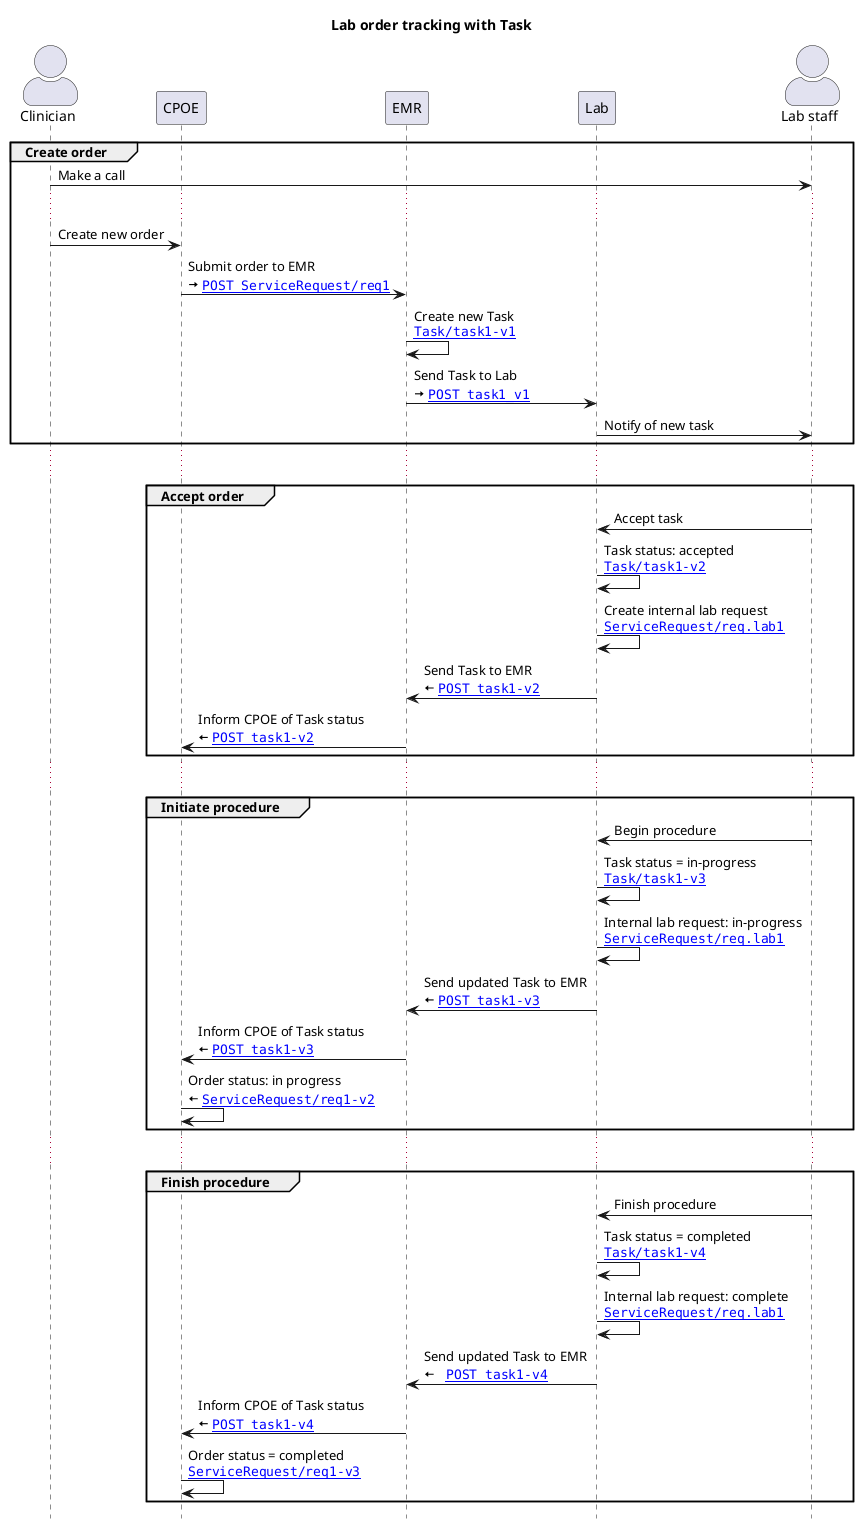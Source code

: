 @startuml
hide footbox
skinparam actorStyle awesome

Title Lab order tracking with Task

actor "Clinician" as Clin
participant "CPOE" as CPOE
participant "EMR" as EMR
participant "Lab" as LAB
actor "Lab staff" as LabMan
    

group Create order
Clin -> LabMan : Make a call
...
Clin -> CPOE : Create new order

CPOE -> EMR : Submit order to EMR \n<&arrow-right> <font:monospaced>[[{/ServiceDefinition?intent=instance-order?combo-date=ltDDDD-MM-YY} POST ServiceRequest/req1]]

EMR -> EMR : Create new Task \n<font:monospaced>[[{/Task/task1} Task/task1-v1]]

EMR -> LAB : Send Task to Lab \n<&arrow-right> <font:monospaced>[[{/Task/task1_v1} POST task1_v1]]

LAB -> LabMan : Notify of new task
end
...
group Accept order
LabMan -> LAB : Accept task

LAB -> LAB : Task status: accepted \n<font:monospaced>[[{/Task/task1} Task/task1-v2]]

LAB -> LAB : Create internal lab request \n<font:monospaced>[[{/Task/task1} ServiceRequest/req.lab1]]

LAB -> EMR : Send Task to EMR \n<&arrow-left> <font:monospaced>[[{/Task/task1} POST task1-v2]]

EMR -> CPOE : Inform CPOE of Task status \n<&arrow-left> <font:monospaced>[[{/Task/task1} POST task1-v2]]
end
...
group Initiate procedure
LabMan -> LAB : Begin procedure

LAB -> LAB : Task status = in-progress \n<font:monospaced>[[{/Task/task1} Task/task1-v3]]

LAB -> LAB : Internal lab request: in-progress \n<font:monospaced>[[{/Task/task1} ServiceRequest/req.lab1]]

LAB -> EMR : Send updated Task to EMR \n<&arrow-left> <font:monospaced>[[{/Task/task1} POST task1-v3]]

EMR -> CPOE : Inform CPOE of Task status \n<&arrow-left> <font:monospaced>[[{/Task/task1} POST task1-v3]]

CPOE -> CPOE : Order status: in progress \n<&arrow-left> <font:monospaced>[[{/Task/task1} ServiceRequest/req1-v2]]
end

...
group Finish procedure
LabMan -> LAB : Finish procedure

LAB -> LAB : Task status = completed \n<font:monospaced>[[{/Task/task1} Task/task1-v4]]

LAB -> LAB : Internal lab request: complete \n<font:monospaced>[[{/Task/task1} ServiceRequest/req.lab1]]

LAB -> EMR : Send updated Task to EMR \n<&arrow-left> <font:monospaced> [[{/Task/task1} POST task1-v4]]

EMR -> CPOE : Inform CPOE of Task status \n<&arrow-left> <font:monospaced>[[{/Task/task1} POST task1-v4]]

CPOE -> CPOE : Order status = completed \n<font:monospaced>[[{/Task/task1} ServiceRequest/req1-v3]]
end
@enduml